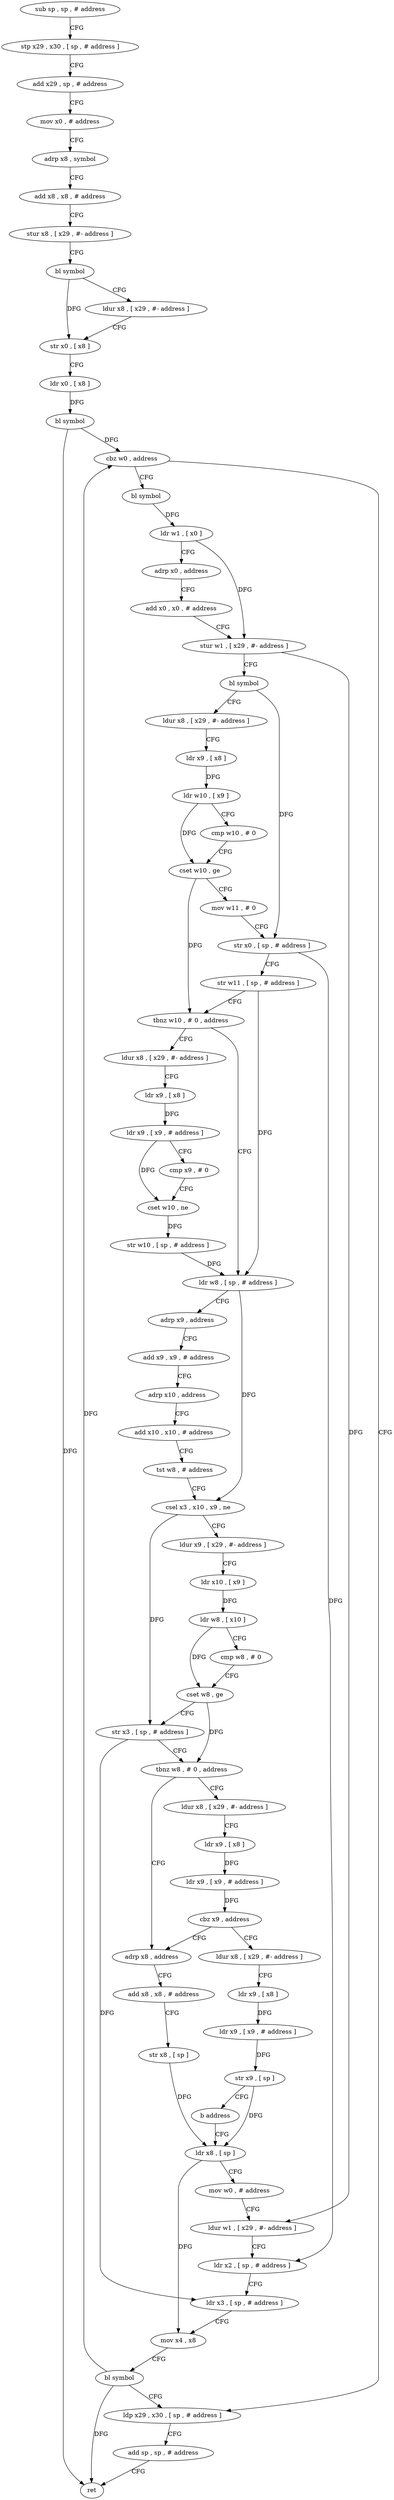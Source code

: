 digraph "func" {
"4245632" [label = "sub sp , sp , # address" ]
"4245636" [label = "stp x29 , x30 , [ sp , # address ]" ]
"4245640" [label = "add x29 , sp , # address" ]
"4245644" [label = "mov x0 , # address" ]
"4245648" [label = "adrp x8 , symbol" ]
"4245652" [label = "add x8 , x8 , # address" ]
"4245656" [label = "stur x8 , [ x29 , #- address ]" ]
"4245660" [label = "bl symbol" ]
"4245664" [label = "ldur x8 , [ x29 , #- address ]" ]
"4245668" [label = "str x0 , [ x8 ]" ]
"4245672" [label = "ldr x0 , [ x8 ]" ]
"4245676" [label = "bl symbol" ]
"4245680" [label = "cbz w0 , address" ]
"4245900" [label = "ldp x29 , x30 , [ sp , # address ]" ]
"4245684" [label = "bl symbol" ]
"4245904" [label = "add sp , sp , # address" ]
"4245908" [label = "ret" ]
"4245688" [label = "ldr w1 , [ x0 ]" ]
"4245692" [label = "adrp x0 , address" ]
"4245696" [label = "add x0 , x0 , # address" ]
"4245700" [label = "stur w1 , [ x29 , #- address ]" ]
"4245704" [label = "bl symbol" ]
"4245708" [label = "ldur x8 , [ x29 , #- address ]" ]
"4245712" [label = "ldr x9 , [ x8 ]" ]
"4245716" [label = "ldr w10 , [ x9 ]" ]
"4245720" [label = "cmp w10 , # 0" ]
"4245724" [label = "cset w10 , ge" ]
"4245728" [label = "mov w11 , # 0" ]
"4245732" [label = "str x0 , [ sp , # address ]" ]
"4245736" [label = "str w11 , [ sp , # address ]" ]
"4245740" [label = "tbnz w10 , # 0 , address" ]
"4245768" [label = "ldr w8 , [ sp , # address ]" ]
"4245744" [label = "ldur x8 , [ x29 , #- address ]" ]
"4245772" [label = "adrp x9 , address" ]
"4245776" [label = "add x9 , x9 , # address" ]
"4245780" [label = "adrp x10 , address" ]
"4245784" [label = "add x10 , x10 , # address" ]
"4245788" [label = "tst w8 , # address" ]
"4245792" [label = "csel x3 , x10 , x9 , ne" ]
"4245796" [label = "ldur x9 , [ x29 , #- address ]" ]
"4245800" [label = "ldr x10 , [ x9 ]" ]
"4245804" [label = "ldr w8 , [ x10 ]" ]
"4245808" [label = "cmp w8 , # 0" ]
"4245812" [label = "cset w8 , ge" ]
"4245816" [label = "str x3 , [ sp , # address ]" ]
"4245820" [label = "tbnz w8 , # 0 , address" ]
"4245860" [label = "adrp x8 , address" ]
"4245824" [label = "ldur x8 , [ x29 , #- address ]" ]
"4245748" [label = "ldr x9 , [ x8 ]" ]
"4245752" [label = "ldr x9 , [ x9 , # address ]" ]
"4245756" [label = "cmp x9 , # 0" ]
"4245760" [label = "cset w10 , ne" ]
"4245764" [label = "str w10 , [ sp , # address ]" ]
"4245864" [label = "add x8 , x8 , # address" ]
"4245868" [label = "str x8 , [ sp ]" ]
"4245872" [label = "ldr x8 , [ sp ]" ]
"4245828" [label = "ldr x9 , [ x8 ]" ]
"4245832" [label = "ldr x9 , [ x9 , # address ]" ]
"4245836" [label = "cbz x9 , address" ]
"4245840" [label = "ldur x8 , [ x29 , #- address ]" ]
"4245844" [label = "ldr x9 , [ x8 ]" ]
"4245848" [label = "ldr x9 , [ x9 , # address ]" ]
"4245852" [label = "str x9 , [ sp ]" ]
"4245856" [label = "b address" ]
"4245876" [label = "mov w0 , # address" ]
"4245880" [label = "ldur w1 , [ x29 , #- address ]" ]
"4245884" [label = "ldr x2 , [ sp , # address ]" ]
"4245888" [label = "ldr x3 , [ sp , # address ]" ]
"4245892" [label = "mov x4 , x8" ]
"4245896" [label = "bl symbol" ]
"4245632" -> "4245636" [ label = "CFG" ]
"4245636" -> "4245640" [ label = "CFG" ]
"4245640" -> "4245644" [ label = "CFG" ]
"4245644" -> "4245648" [ label = "CFG" ]
"4245648" -> "4245652" [ label = "CFG" ]
"4245652" -> "4245656" [ label = "CFG" ]
"4245656" -> "4245660" [ label = "CFG" ]
"4245660" -> "4245664" [ label = "CFG" ]
"4245660" -> "4245668" [ label = "DFG" ]
"4245664" -> "4245668" [ label = "CFG" ]
"4245668" -> "4245672" [ label = "CFG" ]
"4245672" -> "4245676" [ label = "DFG" ]
"4245676" -> "4245680" [ label = "DFG" ]
"4245676" -> "4245908" [ label = "DFG" ]
"4245680" -> "4245900" [ label = "CFG" ]
"4245680" -> "4245684" [ label = "CFG" ]
"4245900" -> "4245904" [ label = "CFG" ]
"4245684" -> "4245688" [ label = "DFG" ]
"4245904" -> "4245908" [ label = "CFG" ]
"4245688" -> "4245692" [ label = "CFG" ]
"4245688" -> "4245700" [ label = "DFG" ]
"4245692" -> "4245696" [ label = "CFG" ]
"4245696" -> "4245700" [ label = "CFG" ]
"4245700" -> "4245704" [ label = "CFG" ]
"4245700" -> "4245880" [ label = "DFG" ]
"4245704" -> "4245708" [ label = "CFG" ]
"4245704" -> "4245732" [ label = "DFG" ]
"4245708" -> "4245712" [ label = "CFG" ]
"4245712" -> "4245716" [ label = "DFG" ]
"4245716" -> "4245720" [ label = "CFG" ]
"4245716" -> "4245724" [ label = "DFG" ]
"4245720" -> "4245724" [ label = "CFG" ]
"4245724" -> "4245728" [ label = "CFG" ]
"4245724" -> "4245740" [ label = "DFG" ]
"4245728" -> "4245732" [ label = "CFG" ]
"4245732" -> "4245736" [ label = "CFG" ]
"4245732" -> "4245884" [ label = "DFG" ]
"4245736" -> "4245740" [ label = "CFG" ]
"4245736" -> "4245768" [ label = "DFG" ]
"4245740" -> "4245768" [ label = "CFG" ]
"4245740" -> "4245744" [ label = "CFG" ]
"4245768" -> "4245772" [ label = "CFG" ]
"4245768" -> "4245792" [ label = "DFG" ]
"4245744" -> "4245748" [ label = "CFG" ]
"4245772" -> "4245776" [ label = "CFG" ]
"4245776" -> "4245780" [ label = "CFG" ]
"4245780" -> "4245784" [ label = "CFG" ]
"4245784" -> "4245788" [ label = "CFG" ]
"4245788" -> "4245792" [ label = "CFG" ]
"4245792" -> "4245796" [ label = "CFG" ]
"4245792" -> "4245816" [ label = "DFG" ]
"4245796" -> "4245800" [ label = "CFG" ]
"4245800" -> "4245804" [ label = "DFG" ]
"4245804" -> "4245808" [ label = "CFG" ]
"4245804" -> "4245812" [ label = "DFG" ]
"4245808" -> "4245812" [ label = "CFG" ]
"4245812" -> "4245816" [ label = "CFG" ]
"4245812" -> "4245820" [ label = "DFG" ]
"4245816" -> "4245820" [ label = "CFG" ]
"4245816" -> "4245888" [ label = "DFG" ]
"4245820" -> "4245860" [ label = "CFG" ]
"4245820" -> "4245824" [ label = "CFG" ]
"4245860" -> "4245864" [ label = "CFG" ]
"4245824" -> "4245828" [ label = "CFG" ]
"4245748" -> "4245752" [ label = "DFG" ]
"4245752" -> "4245756" [ label = "CFG" ]
"4245752" -> "4245760" [ label = "DFG" ]
"4245756" -> "4245760" [ label = "CFG" ]
"4245760" -> "4245764" [ label = "DFG" ]
"4245764" -> "4245768" [ label = "DFG" ]
"4245864" -> "4245868" [ label = "CFG" ]
"4245868" -> "4245872" [ label = "DFG" ]
"4245872" -> "4245876" [ label = "CFG" ]
"4245872" -> "4245892" [ label = "DFG" ]
"4245828" -> "4245832" [ label = "DFG" ]
"4245832" -> "4245836" [ label = "DFG" ]
"4245836" -> "4245860" [ label = "CFG" ]
"4245836" -> "4245840" [ label = "CFG" ]
"4245840" -> "4245844" [ label = "CFG" ]
"4245844" -> "4245848" [ label = "DFG" ]
"4245848" -> "4245852" [ label = "DFG" ]
"4245852" -> "4245856" [ label = "CFG" ]
"4245852" -> "4245872" [ label = "DFG" ]
"4245856" -> "4245872" [ label = "CFG" ]
"4245876" -> "4245880" [ label = "CFG" ]
"4245880" -> "4245884" [ label = "CFG" ]
"4245884" -> "4245888" [ label = "CFG" ]
"4245888" -> "4245892" [ label = "CFG" ]
"4245892" -> "4245896" [ label = "CFG" ]
"4245896" -> "4245900" [ label = "CFG" ]
"4245896" -> "4245680" [ label = "DFG" ]
"4245896" -> "4245908" [ label = "DFG" ]
}
